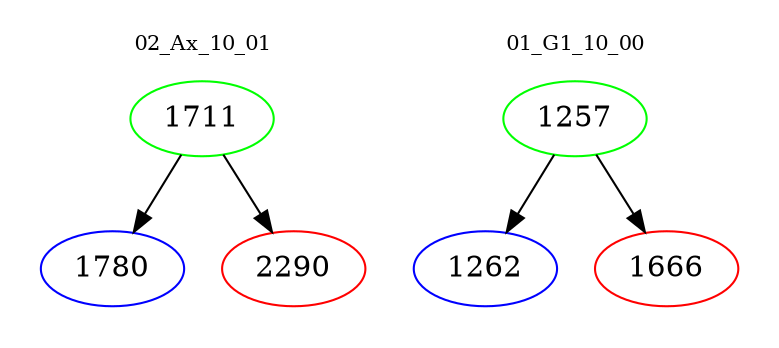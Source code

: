 digraph{
subgraph cluster_0 {
color = white
label = "02_Ax_10_01";
fontsize=10;
T0_1711 [label="1711", color="green"]
T0_1711 -> T0_1780 [color="black"]
T0_1780 [label="1780", color="blue"]
T0_1711 -> T0_2290 [color="black"]
T0_2290 [label="2290", color="red"]
}
subgraph cluster_1 {
color = white
label = "01_G1_10_00";
fontsize=10;
T1_1257 [label="1257", color="green"]
T1_1257 -> T1_1262 [color="black"]
T1_1262 [label="1262", color="blue"]
T1_1257 -> T1_1666 [color="black"]
T1_1666 [label="1666", color="red"]
}
}
